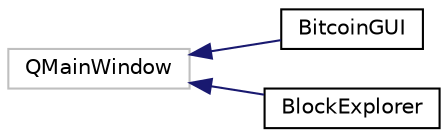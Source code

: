 digraph "Graphical Class Hierarchy"
{
 // LATEX_PDF_SIZE
  edge [fontname="Helvetica",fontsize="10",labelfontname="Helvetica",labelfontsize="10"];
  node [fontname="Helvetica",fontsize="10",shape=record];
  rankdir="LR";
  Node277 [label="QMainWindow",height=0.2,width=0.4,color="grey75", fillcolor="white", style="filled",tooltip=" "];
  Node277 -> Node0 [dir="back",color="midnightblue",fontsize="10",style="solid",fontname="Helvetica"];
  Node0 [label="BitcoinGUI",height=0.2,width=0.4,color="black", fillcolor="white", style="filled",URL="$class_bitcoin_g_u_i.html",tooltip=" "];
  Node277 -> Node279 [dir="back",color="midnightblue",fontsize="10",style="solid",fontname="Helvetica"];
  Node279 [label="BlockExplorer",height=0.2,width=0.4,color="black", fillcolor="white", style="filled",URL="$class_block_explorer.html",tooltip=" "];
}

